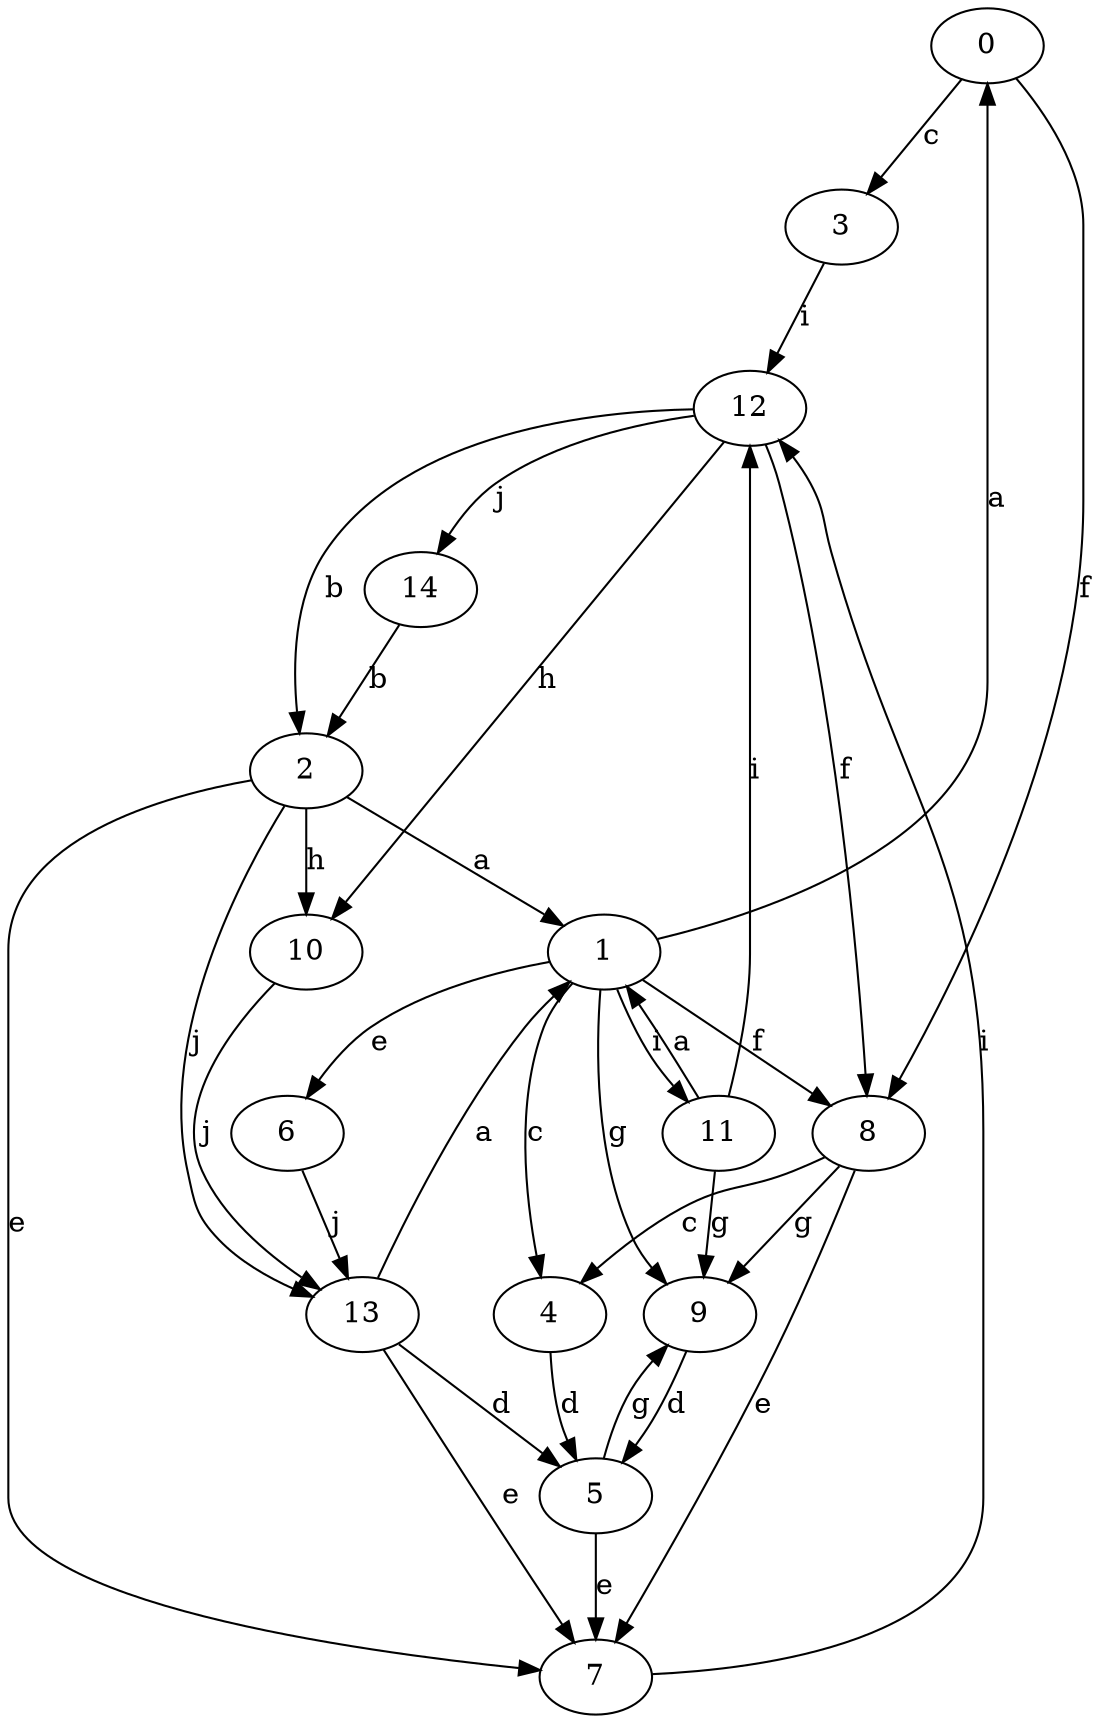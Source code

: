 strict digraph  {
0;
1;
2;
3;
4;
5;
6;
7;
8;
9;
10;
11;
12;
13;
14;
0 -> 3  [label=c];
0 -> 8  [label=f];
1 -> 0  [label=a];
1 -> 4  [label=c];
1 -> 6  [label=e];
1 -> 8  [label=f];
1 -> 9  [label=g];
1 -> 11  [label=i];
2 -> 1  [label=a];
2 -> 7  [label=e];
2 -> 10  [label=h];
2 -> 13  [label=j];
3 -> 12  [label=i];
4 -> 5  [label=d];
5 -> 7  [label=e];
5 -> 9  [label=g];
6 -> 13  [label=j];
7 -> 12  [label=i];
8 -> 4  [label=c];
8 -> 7  [label=e];
8 -> 9  [label=g];
9 -> 5  [label=d];
10 -> 13  [label=j];
11 -> 1  [label=a];
11 -> 9  [label=g];
11 -> 12  [label=i];
12 -> 2  [label=b];
12 -> 8  [label=f];
12 -> 10  [label=h];
12 -> 14  [label=j];
13 -> 1  [label=a];
13 -> 5  [label=d];
13 -> 7  [label=e];
14 -> 2  [label=b];
}
